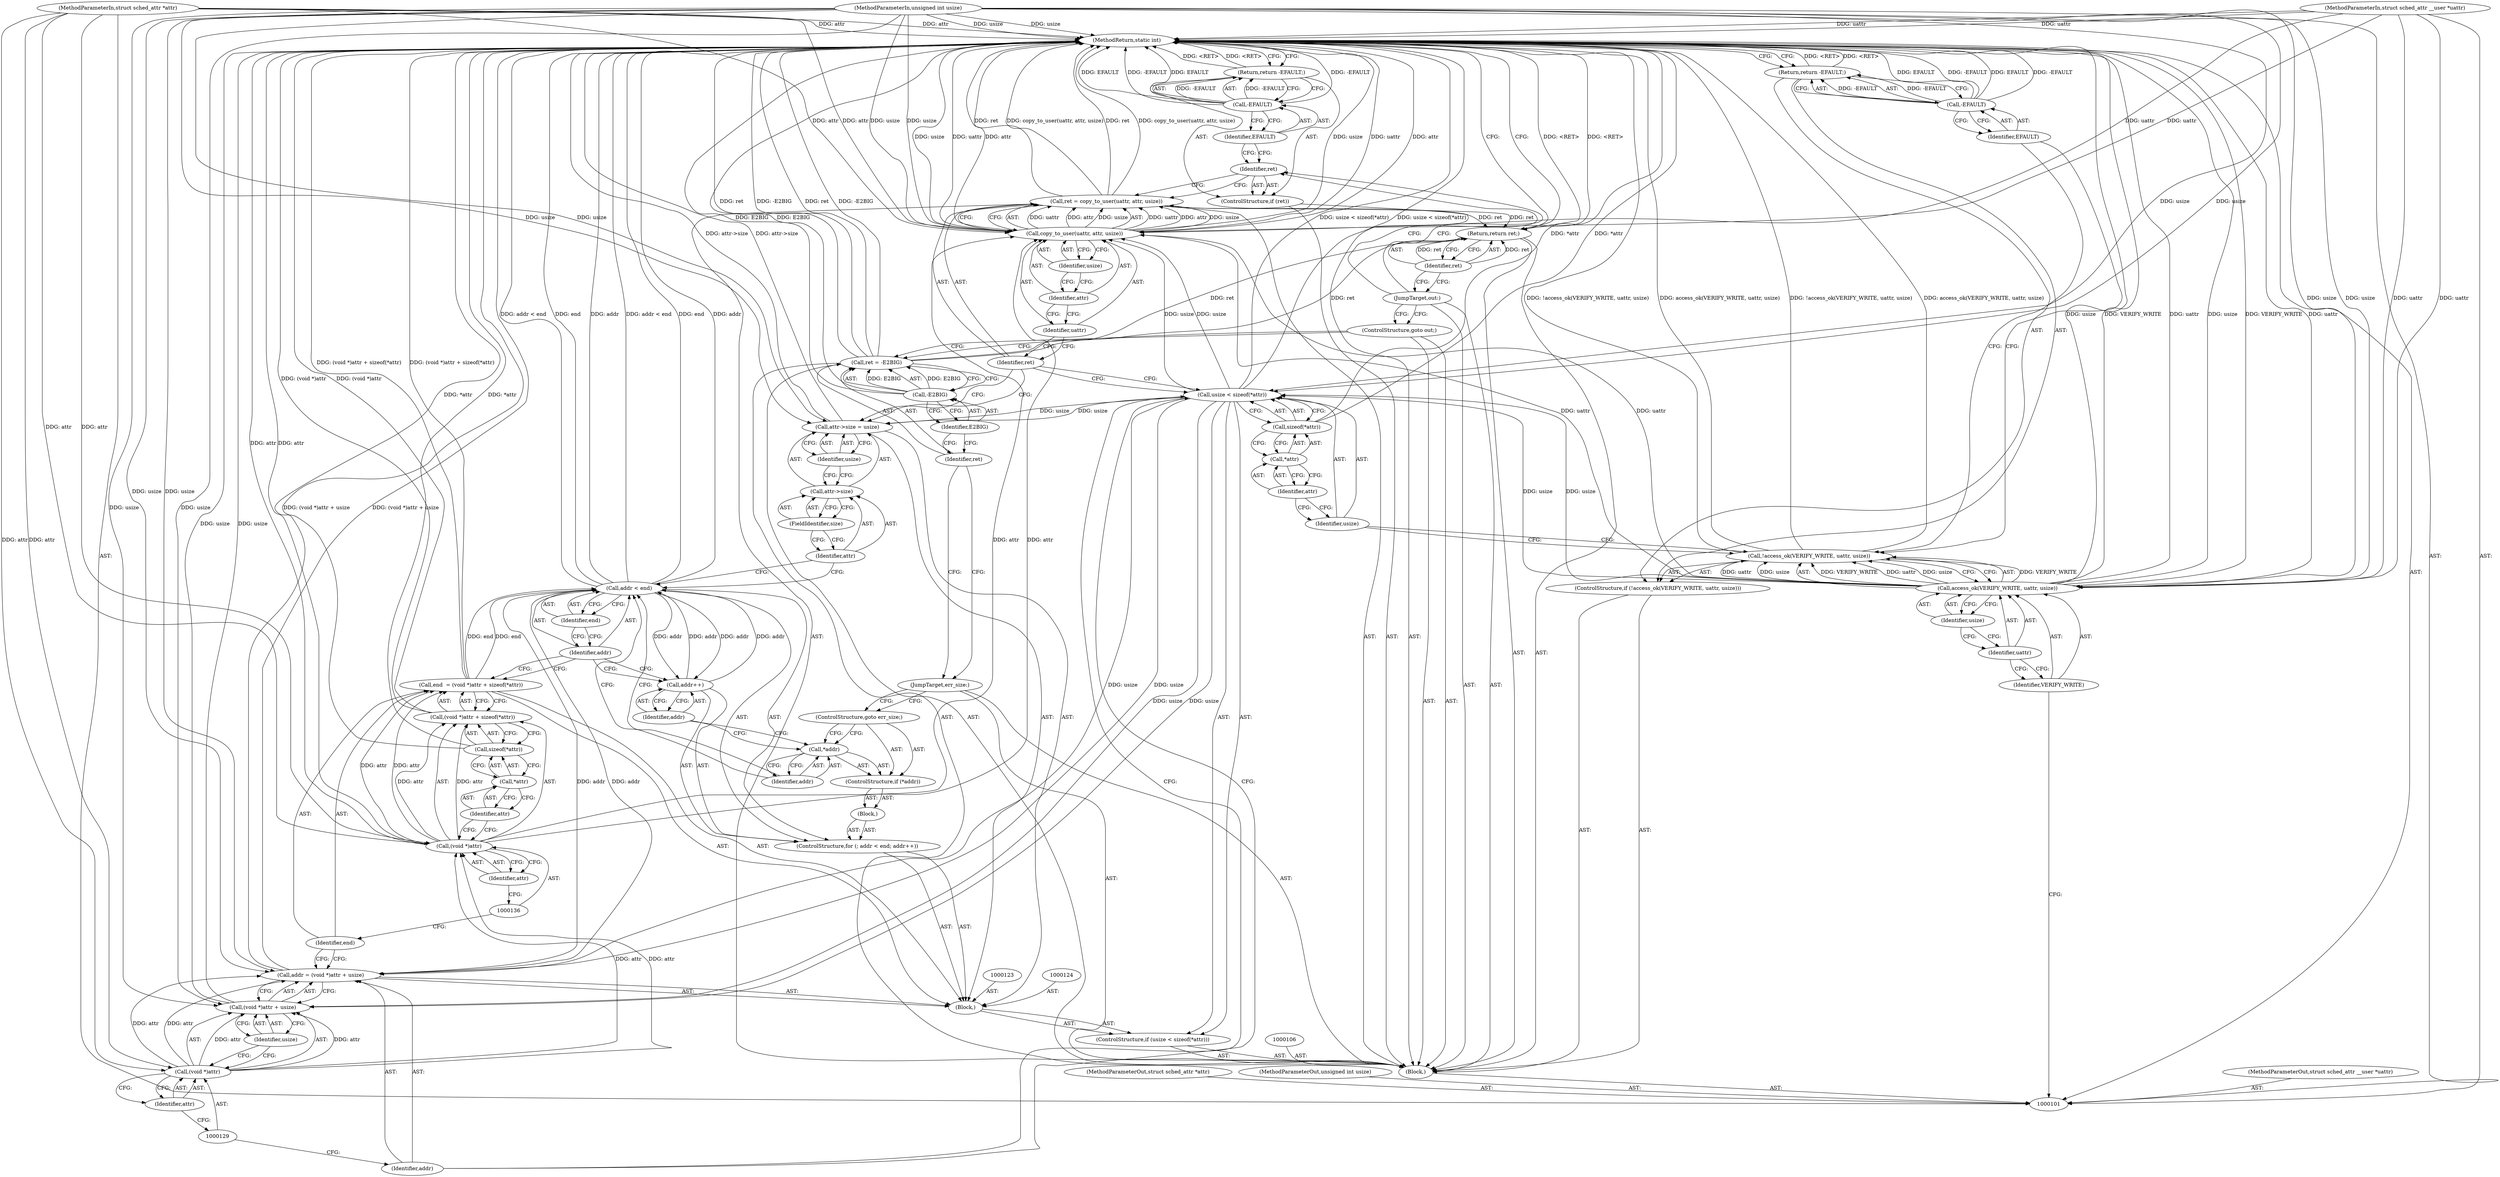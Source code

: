 digraph "1_linux_4efbc454ba68def5ef285b26ebfcfdb605b52755" {
"1000177" [label="(MethodReturn,static int)"];
"1000102" [label="(MethodParameterIn,struct sched_attr __user *uattr)"];
"1000244" [label="(MethodParameterOut,struct sched_attr __user *uattr)"];
"1000116" [label="(ControlStructure,if (usize < sizeof(*attr)))"];
"1000119" [label="(Call,sizeof(*attr))"];
"1000120" [label="(Call,*attr)"];
"1000121" [label="(Identifier,attr)"];
"1000117" [label="(Call,usize < sizeof(*attr))"];
"1000118" [label="(Identifier,usize)"];
"1000122" [label="(Block,)"];
"1000130" [label="(Identifier,attr)"];
"1000125" [label="(Call,addr = (void *)attr + usize)"];
"1000126" [label="(Identifier,addr)"];
"1000131" [label="(Identifier,usize)"];
"1000127" [label="(Call,(void *)attr + usize)"];
"1000128" [label="(Call,(void *)attr)"];
"1000103" [label="(MethodParameterIn,struct sched_attr *attr)"];
"1000245" [label="(MethodParameterOut,struct sched_attr *attr)"];
"1000137" [label="(Identifier,attr)"];
"1000132" [label="(Call,end  = (void *)attr + sizeof(*attr))"];
"1000133" [label="(Identifier,end)"];
"1000138" [label="(Call,sizeof(*attr))"];
"1000139" [label="(Call,*attr)"];
"1000140" [label="(Identifier,attr)"];
"1000134" [label="(Call,(void *)attr + sizeof(*attr))"];
"1000135" [label="(Call,(void *)attr)"];
"1000144" [label="(Identifier,end)"];
"1000141" [label="(ControlStructure,for (; addr < end; addr++))"];
"1000145" [label="(Call,addr++)"];
"1000146" [label="(Identifier,addr)"];
"1000147" [label="(Block,)"];
"1000142" [label="(Call,addr < end)"];
"1000143" [label="(Identifier,addr)"];
"1000148" [label="(ControlStructure,if (*addr))"];
"1000149" [label="(Call,*addr)"];
"1000150" [label="(Identifier,addr)"];
"1000151" [label="(ControlStructure,goto err_size;)"];
"1000156" [label="(Identifier,usize)"];
"1000152" [label="(Call,attr->size = usize)"];
"1000153" [label="(Call,attr->size)"];
"1000154" [label="(Identifier,attr)"];
"1000155" [label="(FieldIdentifier,size)"];
"1000104" [label="(MethodParameterIn,unsigned int usize)"];
"1000246" [label="(MethodParameterOut,unsigned int usize)"];
"1000157" [label="(Call,ret = copy_to_user(uattr, attr, usize))"];
"1000158" [label="(Identifier,ret)"];
"1000160" [label="(Identifier,uattr)"];
"1000161" [label="(Identifier,attr)"];
"1000162" [label="(Identifier,usize)"];
"1000159" [label="(Call,copy_to_user(uattr, attr, usize))"];
"1000163" [label="(ControlStructure,if (ret))"];
"1000164" [label="(Identifier,ret)"];
"1000166" [label="(Call,-EFAULT)"];
"1000167" [label="(Identifier,EFAULT)"];
"1000165" [label="(Return,return -EFAULT;)"];
"1000168" [label="(JumpTarget,out:)"];
"1000169" [label="(Return,return ret;)"];
"1000170" [label="(Identifier,ret)"];
"1000171" [label="(JumpTarget,err_size:)"];
"1000172" [label="(Call,ret = -E2BIG)"];
"1000173" [label="(Identifier,ret)"];
"1000174" [label="(Call,-E2BIG)"];
"1000175" [label="(Identifier,E2BIG)"];
"1000176" [label="(ControlStructure,goto out;)"];
"1000105" [label="(Block,)"];
"1000107" [label="(ControlStructure,if (!access_ok(VERIFY_WRITE, uattr, usize)))"];
"1000110" [label="(Identifier,VERIFY_WRITE)"];
"1000111" [label="(Identifier,uattr)"];
"1000112" [label="(Identifier,usize)"];
"1000108" [label="(Call,!access_ok(VERIFY_WRITE, uattr, usize))"];
"1000109" [label="(Call,access_ok(VERIFY_WRITE, uattr, usize))"];
"1000115" [label="(Identifier,EFAULT)"];
"1000113" [label="(Return,return -EFAULT;)"];
"1000114" [label="(Call,-EFAULT)"];
"1000177" -> "1000101"  [label="AST: "];
"1000177" -> "1000113"  [label="CFG: "];
"1000177" -> "1000165"  [label="CFG: "];
"1000177" -> "1000169"  [label="CFG: "];
"1000169" -> "1000177"  [label="DDG: <RET>"];
"1000165" -> "1000177"  [label="DDG: <RET>"];
"1000108" -> "1000177"  [label="DDG: !access_ok(VERIFY_WRITE, uattr, usize)"];
"1000108" -> "1000177"  [label="DDG: access_ok(VERIFY_WRITE, uattr, usize)"];
"1000104" -> "1000177"  [label="DDG: usize"];
"1000114" -> "1000177"  [label="DDG: EFAULT"];
"1000114" -> "1000177"  [label="DDG: -EFAULT"];
"1000159" -> "1000177"  [label="DDG: usize"];
"1000159" -> "1000177"  [label="DDG: uattr"];
"1000159" -> "1000177"  [label="DDG: attr"];
"1000127" -> "1000177"  [label="DDG: usize"];
"1000157" -> "1000177"  [label="DDG: copy_to_user(uattr, attr, usize)"];
"1000157" -> "1000177"  [label="DDG: ret"];
"1000117" -> "1000177"  [label="DDG: usize < sizeof(*attr)"];
"1000142" -> "1000177"  [label="DDG: addr < end"];
"1000142" -> "1000177"  [label="DDG: end"];
"1000142" -> "1000177"  [label="DDG: addr"];
"1000138" -> "1000177"  [label="DDG: *attr"];
"1000166" -> "1000177"  [label="DDG: -EFAULT"];
"1000166" -> "1000177"  [label="DDG: EFAULT"];
"1000132" -> "1000177"  [label="DDG: (void *)attr + sizeof(*attr)"];
"1000103" -> "1000177"  [label="DDG: attr"];
"1000125" -> "1000177"  [label="DDG: (void *)attr + usize"];
"1000152" -> "1000177"  [label="DDG: attr->size"];
"1000102" -> "1000177"  [label="DDG: uattr"];
"1000109" -> "1000177"  [label="DDG: usize"];
"1000109" -> "1000177"  [label="DDG: VERIFY_WRITE"];
"1000109" -> "1000177"  [label="DDG: uattr"];
"1000134" -> "1000177"  [label="DDG: (void *)attr"];
"1000119" -> "1000177"  [label="DDG: *attr"];
"1000172" -> "1000177"  [label="DDG: ret"];
"1000172" -> "1000177"  [label="DDG: -E2BIG"];
"1000135" -> "1000177"  [label="DDG: attr"];
"1000174" -> "1000177"  [label="DDG: E2BIG"];
"1000113" -> "1000177"  [label="DDG: <RET>"];
"1000102" -> "1000101"  [label="AST: "];
"1000102" -> "1000177"  [label="DDG: uattr"];
"1000102" -> "1000109"  [label="DDG: uattr"];
"1000102" -> "1000159"  [label="DDG: uattr"];
"1000244" -> "1000101"  [label="AST: "];
"1000116" -> "1000105"  [label="AST: "];
"1000117" -> "1000116"  [label="AST: "];
"1000122" -> "1000116"  [label="AST: "];
"1000119" -> "1000117"  [label="AST: "];
"1000119" -> "1000120"  [label="CFG: "];
"1000120" -> "1000119"  [label="AST: "];
"1000117" -> "1000119"  [label="CFG: "];
"1000119" -> "1000177"  [label="DDG: *attr"];
"1000120" -> "1000119"  [label="AST: "];
"1000120" -> "1000121"  [label="CFG: "];
"1000121" -> "1000120"  [label="AST: "];
"1000119" -> "1000120"  [label="CFG: "];
"1000121" -> "1000120"  [label="AST: "];
"1000121" -> "1000118"  [label="CFG: "];
"1000120" -> "1000121"  [label="CFG: "];
"1000117" -> "1000116"  [label="AST: "];
"1000117" -> "1000119"  [label="CFG: "];
"1000118" -> "1000117"  [label="AST: "];
"1000119" -> "1000117"  [label="AST: "];
"1000126" -> "1000117"  [label="CFG: "];
"1000158" -> "1000117"  [label="CFG: "];
"1000117" -> "1000177"  [label="DDG: usize < sizeof(*attr)"];
"1000109" -> "1000117"  [label="DDG: usize"];
"1000104" -> "1000117"  [label="DDG: usize"];
"1000117" -> "1000125"  [label="DDG: usize"];
"1000117" -> "1000127"  [label="DDG: usize"];
"1000117" -> "1000152"  [label="DDG: usize"];
"1000117" -> "1000159"  [label="DDG: usize"];
"1000118" -> "1000117"  [label="AST: "];
"1000118" -> "1000108"  [label="CFG: "];
"1000121" -> "1000118"  [label="CFG: "];
"1000122" -> "1000116"  [label="AST: "];
"1000123" -> "1000122"  [label="AST: "];
"1000124" -> "1000122"  [label="AST: "];
"1000125" -> "1000122"  [label="AST: "];
"1000132" -> "1000122"  [label="AST: "];
"1000141" -> "1000122"  [label="AST: "];
"1000152" -> "1000122"  [label="AST: "];
"1000130" -> "1000128"  [label="AST: "];
"1000130" -> "1000129"  [label="CFG: "];
"1000128" -> "1000130"  [label="CFG: "];
"1000125" -> "1000122"  [label="AST: "];
"1000125" -> "1000127"  [label="CFG: "];
"1000126" -> "1000125"  [label="AST: "];
"1000127" -> "1000125"  [label="AST: "];
"1000133" -> "1000125"  [label="CFG: "];
"1000125" -> "1000177"  [label="DDG: (void *)attr + usize"];
"1000128" -> "1000125"  [label="DDG: attr"];
"1000117" -> "1000125"  [label="DDG: usize"];
"1000104" -> "1000125"  [label="DDG: usize"];
"1000125" -> "1000142"  [label="DDG: addr"];
"1000126" -> "1000125"  [label="AST: "];
"1000126" -> "1000117"  [label="CFG: "];
"1000129" -> "1000126"  [label="CFG: "];
"1000131" -> "1000127"  [label="AST: "];
"1000131" -> "1000128"  [label="CFG: "];
"1000127" -> "1000131"  [label="CFG: "];
"1000127" -> "1000125"  [label="AST: "];
"1000127" -> "1000131"  [label="CFG: "];
"1000128" -> "1000127"  [label="AST: "];
"1000131" -> "1000127"  [label="AST: "];
"1000125" -> "1000127"  [label="CFG: "];
"1000127" -> "1000177"  [label="DDG: usize"];
"1000128" -> "1000127"  [label="DDG: attr"];
"1000117" -> "1000127"  [label="DDG: usize"];
"1000104" -> "1000127"  [label="DDG: usize"];
"1000128" -> "1000127"  [label="AST: "];
"1000128" -> "1000130"  [label="CFG: "];
"1000129" -> "1000128"  [label="AST: "];
"1000130" -> "1000128"  [label="AST: "];
"1000131" -> "1000128"  [label="CFG: "];
"1000128" -> "1000125"  [label="DDG: attr"];
"1000128" -> "1000127"  [label="DDG: attr"];
"1000103" -> "1000128"  [label="DDG: attr"];
"1000128" -> "1000135"  [label="DDG: attr"];
"1000103" -> "1000101"  [label="AST: "];
"1000103" -> "1000177"  [label="DDG: attr"];
"1000103" -> "1000128"  [label="DDG: attr"];
"1000103" -> "1000135"  [label="DDG: attr"];
"1000103" -> "1000159"  [label="DDG: attr"];
"1000245" -> "1000101"  [label="AST: "];
"1000137" -> "1000135"  [label="AST: "];
"1000137" -> "1000136"  [label="CFG: "];
"1000135" -> "1000137"  [label="CFG: "];
"1000132" -> "1000122"  [label="AST: "];
"1000132" -> "1000134"  [label="CFG: "];
"1000133" -> "1000132"  [label="AST: "];
"1000134" -> "1000132"  [label="AST: "];
"1000143" -> "1000132"  [label="CFG: "];
"1000132" -> "1000177"  [label="DDG: (void *)attr + sizeof(*attr)"];
"1000135" -> "1000132"  [label="DDG: attr"];
"1000132" -> "1000142"  [label="DDG: end"];
"1000133" -> "1000132"  [label="AST: "];
"1000133" -> "1000125"  [label="CFG: "];
"1000136" -> "1000133"  [label="CFG: "];
"1000138" -> "1000134"  [label="AST: "];
"1000138" -> "1000139"  [label="CFG: "];
"1000139" -> "1000138"  [label="AST: "];
"1000134" -> "1000138"  [label="CFG: "];
"1000138" -> "1000177"  [label="DDG: *attr"];
"1000139" -> "1000138"  [label="AST: "];
"1000139" -> "1000140"  [label="CFG: "];
"1000140" -> "1000139"  [label="AST: "];
"1000138" -> "1000139"  [label="CFG: "];
"1000140" -> "1000139"  [label="AST: "];
"1000140" -> "1000135"  [label="CFG: "];
"1000139" -> "1000140"  [label="CFG: "];
"1000134" -> "1000132"  [label="AST: "];
"1000134" -> "1000138"  [label="CFG: "];
"1000135" -> "1000134"  [label="AST: "];
"1000138" -> "1000134"  [label="AST: "];
"1000132" -> "1000134"  [label="CFG: "];
"1000134" -> "1000177"  [label="DDG: (void *)attr"];
"1000135" -> "1000134"  [label="DDG: attr"];
"1000135" -> "1000134"  [label="AST: "];
"1000135" -> "1000137"  [label="CFG: "];
"1000136" -> "1000135"  [label="AST: "];
"1000137" -> "1000135"  [label="AST: "];
"1000140" -> "1000135"  [label="CFG: "];
"1000135" -> "1000177"  [label="DDG: attr"];
"1000135" -> "1000132"  [label="DDG: attr"];
"1000135" -> "1000134"  [label="DDG: attr"];
"1000128" -> "1000135"  [label="DDG: attr"];
"1000103" -> "1000135"  [label="DDG: attr"];
"1000135" -> "1000159"  [label="DDG: attr"];
"1000144" -> "1000142"  [label="AST: "];
"1000144" -> "1000143"  [label="CFG: "];
"1000142" -> "1000144"  [label="CFG: "];
"1000141" -> "1000122"  [label="AST: "];
"1000142" -> "1000141"  [label="AST: "];
"1000145" -> "1000141"  [label="AST: "];
"1000147" -> "1000141"  [label="AST: "];
"1000145" -> "1000141"  [label="AST: "];
"1000145" -> "1000146"  [label="CFG: "];
"1000146" -> "1000145"  [label="AST: "];
"1000143" -> "1000145"  [label="CFG: "];
"1000145" -> "1000142"  [label="DDG: addr"];
"1000142" -> "1000145"  [label="DDG: addr"];
"1000146" -> "1000145"  [label="AST: "];
"1000146" -> "1000149"  [label="CFG: "];
"1000145" -> "1000146"  [label="CFG: "];
"1000147" -> "1000141"  [label="AST: "];
"1000148" -> "1000147"  [label="AST: "];
"1000142" -> "1000141"  [label="AST: "];
"1000142" -> "1000144"  [label="CFG: "];
"1000143" -> "1000142"  [label="AST: "];
"1000144" -> "1000142"  [label="AST: "];
"1000150" -> "1000142"  [label="CFG: "];
"1000154" -> "1000142"  [label="CFG: "];
"1000142" -> "1000177"  [label="DDG: addr < end"];
"1000142" -> "1000177"  [label="DDG: end"];
"1000142" -> "1000177"  [label="DDG: addr"];
"1000125" -> "1000142"  [label="DDG: addr"];
"1000145" -> "1000142"  [label="DDG: addr"];
"1000132" -> "1000142"  [label="DDG: end"];
"1000142" -> "1000145"  [label="DDG: addr"];
"1000143" -> "1000142"  [label="AST: "];
"1000143" -> "1000145"  [label="CFG: "];
"1000143" -> "1000132"  [label="CFG: "];
"1000144" -> "1000143"  [label="CFG: "];
"1000148" -> "1000147"  [label="AST: "];
"1000149" -> "1000148"  [label="AST: "];
"1000151" -> "1000148"  [label="AST: "];
"1000149" -> "1000148"  [label="AST: "];
"1000149" -> "1000150"  [label="CFG: "];
"1000150" -> "1000149"  [label="AST: "];
"1000151" -> "1000149"  [label="CFG: "];
"1000146" -> "1000149"  [label="CFG: "];
"1000150" -> "1000149"  [label="AST: "];
"1000150" -> "1000142"  [label="CFG: "];
"1000149" -> "1000150"  [label="CFG: "];
"1000151" -> "1000148"  [label="AST: "];
"1000151" -> "1000149"  [label="CFG: "];
"1000171" -> "1000151"  [label="CFG: "];
"1000156" -> "1000152"  [label="AST: "];
"1000156" -> "1000153"  [label="CFG: "];
"1000152" -> "1000156"  [label="CFG: "];
"1000152" -> "1000122"  [label="AST: "];
"1000152" -> "1000156"  [label="CFG: "];
"1000153" -> "1000152"  [label="AST: "];
"1000156" -> "1000152"  [label="AST: "];
"1000158" -> "1000152"  [label="CFG: "];
"1000152" -> "1000177"  [label="DDG: attr->size"];
"1000104" -> "1000152"  [label="DDG: usize"];
"1000117" -> "1000152"  [label="DDG: usize"];
"1000153" -> "1000152"  [label="AST: "];
"1000153" -> "1000155"  [label="CFG: "];
"1000154" -> "1000153"  [label="AST: "];
"1000155" -> "1000153"  [label="AST: "];
"1000156" -> "1000153"  [label="CFG: "];
"1000154" -> "1000153"  [label="AST: "];
"1000154" -> "1000142"  [label="CFG: "];
"1000155" -> "1000154"  [label="CFG: "];
"1000155" -> "1000153"  [label="AST: "];
"1000155" -> "1000154"  [label="CFG: "];
"1000153" -> "1000155"  [label="CFG: "];
"1000104" -> "1000101"  [label="AST: "];
"1000104" -> "1000177"  [label="DDG: usize"];
"1000104" -> "1000109"  [label="DDG: usize"];
"1000104" -> "1000117"  [label="DDG: usize"];
"1000104" -> "1000125"  [label="DDG: usize"];
"1000104" -> "1000127"  [label="DDG: usize"];
"1000104" -> "1000152"  [label="DDG: usize"];
"1000104" -> "1000159"  [label="DDG: usize"];
"1000246" -> "1000101"  [label="AST: "];
"1000157" -> "1000105"  [label="AST: "];
"1000157" -> "1000159"  [label="CFG: "];
"1000158" -> "1000157"  [label="AST: "];
"1000159" -> "1000157"  [label="AST: "];
"1000164" -> "1000157"  [label="CFG: "];
"1000157" -> "1000177"  [label="DDG: copy_to_user(uattr, attr, usize)"];
"1000157" -> "1000177"  [label="DDG: ret"];
"1000159" -> "1000157"  [label="DDG: uattr"];
"1000159" -> "1000157"  [label="DDG: attr"];
"1000159" -> "1000157"  [label="DDG: usize"];
"1000157" -> "1000169"  [label="DDG: ret"];
"1000158" -> "1000157"  [label="AST: "];
"1000158" -> "1000152"  [label="CFG: "];
"1000158" -> "1000117"  [label="CFG: "];
"1000160" -> "1000158"  [label="CFG: "];
"1000160" -> "1000159"  [label="AST: "];
"1000160" -> "1000158"  [label="CFG: "];
"1000161" -> "1000160"  [label="CFG: "];
"1000161" -> "1000159"  [label="AST: "];
"1000161" -> "1000160"  [label="CFG: "];
"1000162" -> "1000161"  [label="CFG: "];
"1000162" -> "1000159"  [label="AST: "];
"1000162" -> "1000161"  [label="CFG: "];
"1000159" -> "1000162"  [label="CFG: "];
"1000159" -> "1000157"  [label="AST: "];
"1000159" -> "1000162"  [label="CFG: "];
"1000160" -> "1000159"  [label="AST: "];
"1000161" -> "1000159"  [label="AST: "];
"1000162" -> "1000159"  [label="AST: "];
"1000157" -> "1000159"  [label="CFG: "];
"1000159" -> "1000177"  [label="DDG: usize"];
"1000159" -> "1000177"  [label="DDG: uattr"];
"1000159" -> "1000177"  [label="DDG: attr"];
"1000159" -> "1000157"  [label="DDG: uattr"];
"1000159" -> "1000157"  [label="DDG: attr"];
"1000159" -> "1000157"  [label="DDG: usize"];
"1000109" -> "1000159"  [label="DDG: uattr"];
"1000102" -> "1000159"  [label="DDG: uattr"];
"1000135" -> "1000159"  [label="DDG: attr"];
"1000103" -> "1000159"  [label="DDG: attr"];
"1000117" -> "1000159"  [label="DDG: usize"];
"1000104" -> "1000159"  [label="DDG: usize"];
"1000163" -> "1000105"  [label="AST: "];
"1000164" -> "1000163"  [label="AST: "];
"1000165" -> "1000163"  [label="AST: "];
"1000164" -> "1000163"  [label="AST: "];
"1000164" -> "1000157"  [label="CFG: "];
"1000167" -> "1000164"  [label="CFG: "];
"1000168" -> "1000164"  [label="CFG: "];
"1000166" -> "1000165"  [label="AST: "];
"1000166" -> "1000167"  [label="CFG: "];
"1000167" -> "1000166"  [label="AST: "];
"1000165" -> "1000166"  [label="CFG: "];
"1000166" -> "1000177"  [label="DDG: -EFAULT"];
"1000166" -> "1000177"  [label="DDG: EFAULT"];
"1000166" -> "1000165"  [label="DDG: -EFAULT"];
"1000167" -> "1000166"  [label="AST: "];
"1000167" -> "1000164"  [label="CFG: "];
"1000166" -> "1000167"  [label="CFG: "];
"1000165" -> "1000163"  [label="AST: "];
"1000165" -> "1000166"  [label="CFG: "];
"1000166" -> "1000165"  [label="AST: "];
"1000177" -> "1000165"  [label="CFG: "];
"1000165" -> "1000177"  [label="DDG: <RET>"];
"1000166" -> "1000165"  [label="DDG: -EFAULT"];
"1000168" -> "1000105"  [label="AST: "];
"1000168" -> "1000164"  [label="CFG: "];
"1000168" -> "1000176"  [label="CFG: "];
"1000170" -> "1000168"  [label="CFG: "];
"1000169" -> "1000105"  [label="AST: "];
"1000169" -> "1000170"  [label="CFG: "];
"1000170" -> "1000169"  [label="AST: "];
"1000177" -> "1000169"  [label="CFG: "];
"1000169" -> "1000177"  [label="DDG: <RET>"];
"1000170" -> "1000169"  [label="DDG: ret"];
"1000157" -> "1000169"  [label="DDG: ret"];
"1000172" -> "1000169"  [label="DDG: ret"];
"1000170" -> "1000169"  [label="AST: "];
"1000170" -> "1000168"  [label="CFG: "];
"1000169" -> "1000170"  [label="CFG: "];
"1000170" -> "1000169"  [label="DDG: ret"];
"1000171" -> "1000105"  [label="AST: "];
"1000171" -> "1000151"  [label="CFG: "];
"1000173" -> "1000171"  [label="CFG: "];
"1000172" -> "1000105"  [label="AST: "];
"1000172" -> "1000174"  [label="CFG: "];
"1000173" -> "1000172"  [label="AST: "];
"1000174" -> "1000172"  [label="AST: "];
"1000176" -> "1000172"  [label="CFG: "];
"1000172" -> "1000177"  [label="DDG: ret"];
"1000172" -> "1000177"  [label="DDG: -E2BIG"];
"1000172" -> "1000169"  [label="DDG: ret"];
"1000174" -> "1000172"  [label="DDG: E2BIG"];
"1000173" -> "1000172"  [label="AST: "];
"1000173" -> "1000171"  [label="CFG: "];
"1000175" -> "1000173"  [label="CFG: "];
"1000174" -> "1000172"  [label="AST: "];
"1000174" -> "1000175"  [label="CFG: "];
"1000175" -> "1000174"  [label="AST: "];
"1000172" -> "1000174"  [label="CFG: "];
"1000174" -> "1000177"  [label="DDG: E2BIG"];
"1000174" -> "1000172"  [label="DDG: E2BIG"];
"1000175" -> "1000174"  [label="AST: "];
"1000175" -> "1000173"  [label="CFG: "];
"1000174" -> "1000175"  [label="CFG: "];
"1000176" -> "1000105"  [label="AST: "];
"1000176" -> "1000172"  [label="CFG: "];
"1000168" -> "1000176"  [label="CFG: "];
"1000105" -> "1000101"  [label="AST: "];
"1000106" -> "1000105"  [label="AST: "];
"1000107" -> "1000105"  [label="AST: "];
"1000116" -> "1000105"  [label="AST: "];
"1000157" -> "1000105"  [label="AST: "];
"1000163" -> "1000105"  [label="AST: "];
"1000168" -> "1000105"  [label="AST: "];
"1000169" -> "1000105"  [label="AST: "];
"1000171" -> "1000105"  [label="AST: "];
"1000172" -> "1000105"  [label="AST: "];
"1000176" -> "1000105"  [label="AST: "];
"1000107" -> "1000105"  [label="AST: "];
"1000108" -> "1000107"  [label="AST: "];
"1000113" -> "1000107"  [label="AST: "];
"1000110" -> "1000109"  [label="AST: "];
"1000110" -> "1000101"  [label="CFG: "];
"1000111" -> "1000110"  [label="CFG: "];
"1000111" -> "1000109"  [label="AST: "];
"1000111" -> "1000110"  [label="CFG: "];
"1000112" -> "1000111"  [label="CFG: "];
"1000112" -> "1000109"  [label="AST: "];
"1000112" -> "1000111"  [label="CFG: "];
"1000109" -> "1000112"  [label="CFG: "];
"1000108" -> "1000107"  [label="AST: "];
"1000108" -> "1000109"  [label="CFG: "];
"1000109" -> "1000108"  [label="AST: "];
"1000115" -> "1000108"  [label="CFG: "];
"1000118" -> "1000108"  [label="CFG: "];
"1000108" -> "1000177"  [label="DDG: !access_ok(VERIFY_WRITE, uattr, usize)"];
"1000108" -> "1000177"  [label="DDG: access_ok(VERIFY_WRITE, uattr, usize)"];
"1000109" -> "1000108"  [label="DDG: VERIFY_WRITE"];
"1000109" -> "1000108"  [label="DDG: uattr"];
"1000109" -> "1000108"  [label="DDG: usize"];
"1000109" -> "1000108"  [label="AST: "];
"1000109" -> "1000112"  [label="CFG: "];
"1000110" -> "1000109"  [label="AST: "];
"1000111" -> "1000109"  [label="AST: "];
"1000112" -> "1000109"  [label="AST: "];
"1000108" -> "1000109"  [label="CFG: "];
"1000109" -> "1000177"  [label="DDG: usize"];
"1000109" -> "1000177"  [label="DDG: VERIFY_WRITE"];
"1000109" -> "1000177"  [label="DDG: uattr"];
"1000109" -> "1000108"  [label="DDG: VERIFY_WRITE"];
"1000109" -> "1000108"  [label="DDG: uattr"];
"1000109" -> "1000108"  [label="DDG: usize"];
"1000102" -> "1000109"  [label="DDG: uattr"];
"1000104" -> "1000109"  [label="DDG: usize"];
"1000109" -> "1000117"  [label="DDG: usize"];
"1000109" -> "1000159"  [label="DDG: uattr"];
"1000115" -> "1000114"  [label="AST: "];
"1000115" -> "1000108"  [label="CFG: "];
"1000114" -> "1000115"  [label="CFG: "];
"1000113" -> "1000107"  [label="AST: "];
"1000113" -> "1000114"  [label="CFG: "];
"1000114" -> "1000113"  [label="AST: "];
"1000177" -> "1000113"  [label="CFG: "];
"1000113" -> "1000177"  [label="DDG: <RET>"];
"1000114" -> "1000113"  [label="DDG: -EFAULT"];
"1000114" -> "1000113"  [label="AST: "];
"1000114" -> "1000115"  [label="CFG: "];
"1000115" -> "1000114"  [label="AST: "];
"1000113" -> "1000114"  [label="CFG: "];
"1000114" -> "1000177"  [label="DDG: EFAULT"];
"1000114" -> "1000177"  [label="DDG: -EFAULT"];
"1000114" -> "1000113"  [label="DDG: -EFAULT"];
}
